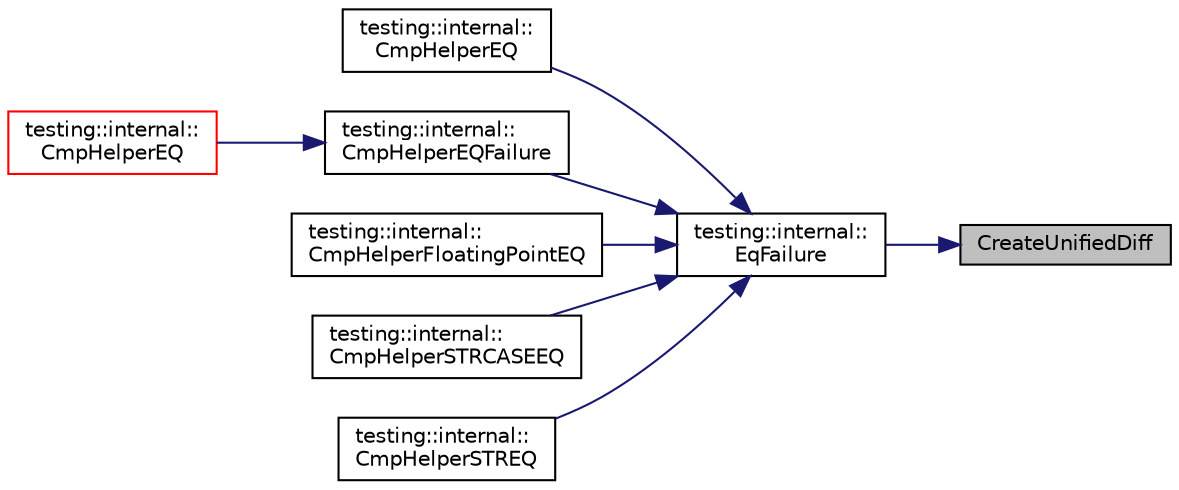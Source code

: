 digraph "CreateUnifiedDiff"
{
 // INTERACTIVE_SVG=YES
 // LATEX_PDF_SIZE
  bgcolor="transparent";
  edge [fontname="Helvetica",fontsize="10",labelfontname="Helvetica",labelfontsize="10"];
  node [fontname="Helvetica",fontsize="10",shape=record];
  rankdir="RL";
  Node1 [label="CreateUnifiedDiff",height=0.2,width=0.4,color="black", fillcolor="grey75", style="filled", fontcolor="black",tooltip=" "];
  Node1 -> Node2 [dir="back",color="midnightblue",fontsize="10",style="solid",fontname="Helvetica"];
  Node2 [label="testing::internal::\lEqFailure",height=0.2,width=0.4,color="black",URL="$d0/da7/namespacetesting_1_1internal_a120b81c390ec6bf851e21ffb141871e5.html#a120b81c390ec6bf851e21ffb141871e5",tooltip=" "];
  Node2 -> Node3 [dir="back",color="midnightblue",fontsize="10",style="solid",fontname="Helvetica"];
  Node3 [label="testing::internal::\lCmpHelperEQ",height=0.2,width=0.4,color="black",URL="$d0/da7/namespacetesting_1_1internal_a3c265df9280510bd1d78bfd155113393.html#a3c265df9280510bd1d78bfd155113393",tooltip=" "];
  Node2 -> Node4 [dir="back",color="midnightblue",fontsize="10",style="solid",fontname="Helvetica"];
  Node4 [label="testing::internal::\lCmpHelperEQFailure",height=0.2,width=0.4,color="black",URL="$d0/da7/namespacetesting_1_1internal_a1def8ec9393360a1b34a20528703e7f7.html#a1def8ec9393360a1b34a20528703e7f7",tooltip=" "];
  Node4 -> Node5 [dir="back",color="midnightblue",fontsize="10",style="solid",fontname="Helvetica"];
  Node5 [label="testing::internal::\lCmpHelperEQ",height=0.2,width=0.4,color="red",URL="$d0/da7/namespacetesting_1_1internal_a4638c74d9b32e971f9b321af6fafc2f1.html#a4638c74d9b32e971f9b321af6fafc2f1",tooltip=" "];
  Node2 -> Node8 [dir="back",color="midnightblue",fontsize="10",style="solid",fontname="Helvetica"];
  Node8 [label="testing::internal::\lCmpHelperFloatingPointEQ",height=0.2,width=0.4,color="black",URL="$d0/da7/namespacetesting_1_1internal_a98ce463e5dbe0c6120fa817e1f8f2944.html#a98ce463e5dbe0c6120fa817e1f8f2944",tooltip=" "];
  Node2 -> Node9 [dir="back",color="midnightblue",fontsize="10",style="solid",fontname="Helvetica"];
  Node9 [label="testing::internal::\lCmpHelperSTRCASEEQ",height=0.2,width=0.4,color="black",URL="$d0/da7/namespacetesting_1_1internal_a68b6238b102354b97e221aba773a570a.html#a68b6238b102354b97e221aba773a570a",tooltip=" "];
  Node2 -> Node10 [dir="back",color="midnightblue",fontsize="10",style="solid",fontname="Helvetica"];
  Node10 [label="testing::internal::\lCmpHelperSTREQ",height=0.2,width=0.4,color="black",URL="$d0/da7/namespacetesting_1_1internal_ac603b70553d63dfdaeace0c959ea43eb.html#ac603b70553d63dfdaeace0c959ea43eb",tooltip=" "];
}
